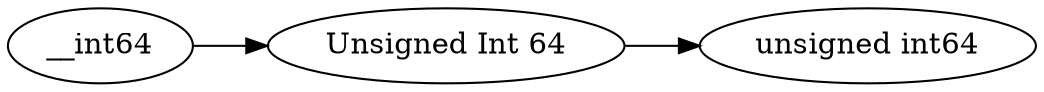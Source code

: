 digraph "__int64" {
rankdir = LR
8
8 -> 9
9 -> 10

8 [label="__int64",comment="name: \"__int64\", typeName: \"\", id: 8, branchId: 0, recurseId: -1, attributes: 0, notes: \"\""];
9 [label="Unsigned Int 64",comment="name: \"Unsigned Int 64\", typeName: \"\", id: 9, branchId: 0, recurseId: -1, attributes: 0, notes: \"\""];
10 [label="unsigned int64",comment="name: \"unsigned int64\", typeName: \"\", id: 10, branchId: 0, recurseId: -1, attributes: 512, notes: \"\""];
{ rank = max;10}

}
